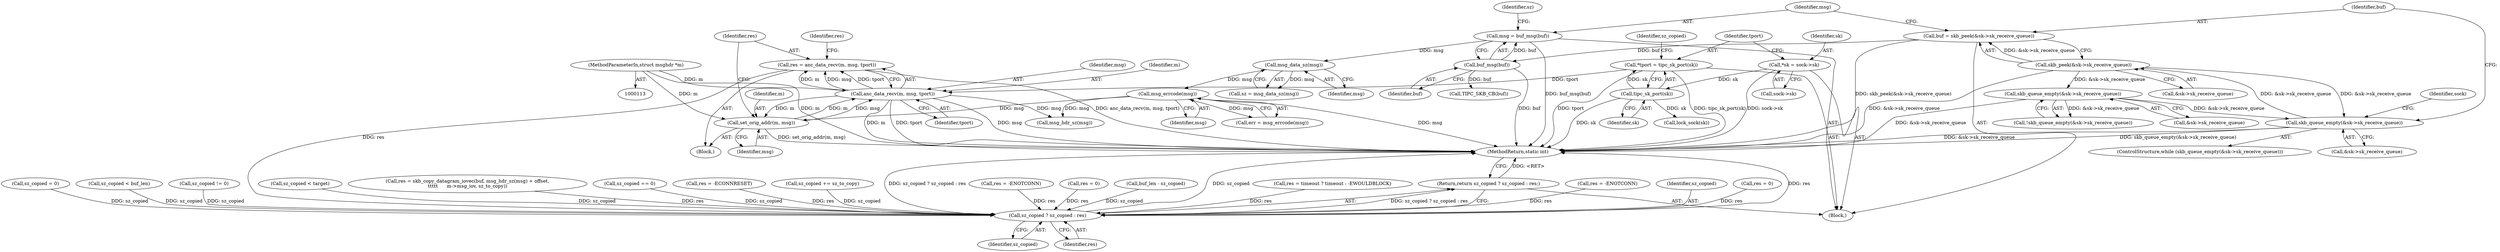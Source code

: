 digraph "0_linux_f3d3342602f8bcbf37d7c46641cb9bca7618eb1c_33@API" {
"1000267" [label="(Call,res = anc_data_recv(m, msg, tport))"];
"1000269" [label="(Call,anc_data_recv(m, msg, tport))"];
"1000264" [label="(Call,set_orig_addr(m, msg))"];
"1000116" [label="(MethodParameterIn,struct msghdr *m)"];
"1000247" [label="(Call,msg_errcode(msg))"];
"1000243" [label="(Call,msg_data_sz(msg))"];
"1000237" [label="(Call,msg = buf_msg(buf))"];
"1000239" [label="(Call,buf_msg(buf))"];
"1000230" [label="(Call,buf = skb_peek(&sk->sk_receive_queue))"];
"1000232" [label="(Call,skb_peek(&sk->sk_receive_queue))"];
"1000186" [label="(Call,skb_queue_empty(&sk->sk_receive_queue))"];
"1000403" [label="(Call,skb_queue_empty(&sk->sk_receive_queue))"];
"1000127" [label="(Call,*tport = tipc_sk_port(sk))"];
"1000129" [label="(Call,tipc_sk_port(sk))"];
"1000121" [label="(Call,*sk = sock->sk)"];
"1000423" [label="(Call,sz_copied ? sz_copied : res)"];
"1000422" [label="(Return,return sz_copied ? sz_copied : res;)"];
"1000270" [label="(Identifier,m)"];
"1000241" [label="(Call,sz = msg_data_sz(msg))"];
"1000271" [label="(Identifier,msg)"];
"1000232" [label="(Call,skb_peek(&sk->sk_receive_queue))"];
"1000266" [label="(Identifier,msg)"];
"1000186" [label="(Call,skb_queue_empty(&sk->sk_receive_queue))"];
"1000263" [label="(Block,)"];
"1000268" [label="(Identifier,res)"];
"1000239" [label="(Call,buf_msg(buf))"];
"1000274" [label="(Identifier,res)"];
"1000123" [label="(Call,sock->sk)"];
"1000260" [label="(Call,sz_copied == 0)"];
"1000312" [label="(Call,msg_hdr_sz(msg))"];
"1000422" [label="(Return,return sz_copied ? sz_copied : res;)"];
"1000425" [label="(Identifier,sz_copied)"];
"1000367" [label="(Call,res = -ECONNRESET)"];
"1000408" [label="(Call,sz_copied < target)"];
"1000245" [label="(Call,err = msg_errcode(msg))"];
"1000116" [label="(MethodParameterIn,struct msghdr *m)"];
"1000272" [label="(Identifier,tport)"];
"1000243" [label="(Call,msg_data_sz(msg))"];
"1000240" [label="(Identifier,buf)"];
"1000230" [label="(Call,buf = skb_peek(&sk->sk_receive_queue))"];
"1000322" [label="(Call,sz_copied += sz_to_copy)"];
"1000423" [label="(Call,sz_copied ? sz_copied : res)"];
"1000199" [label="(Call,res = -ENOTCONN)"];
"1000248" [label="(Identifier,msg)"];
"1000127" [label="(Call,*tport = tipc_sk_port(sk))"];
"1000144" [label="(Call,res = 0)"];
"1000296" [label="(Call,buf_len - sz_copied)"];
"1000307" [label="(Call,res = skb_copy_datagram_iovec(buf, msg_hdr_sz(msg) + offset,\n\t\t\t\t\t      m->msg_iov, sz_to_copy))"];
"1000209" [label="(Call,res = timeout ? timeout : -EWOULDBLOCK)"];
"1000187" [label="(Call,&sk->sk_receive_queue)"];
"1000247" [label="(Call,msg_errcode(msg))"];
"1000195" [label="(Identifier,sock)"];
"1000164" [label="(Call,res = -ENOTCONN)"];
"1000231" [label="(Identifier,buf)"];
"1000403" [label="(Call,skb_queue_empty(&sk->sk_receive_queue))"];
"1000424" [label="(Identifier,sz_copied)"];
"1000237" [label="(Call,msg = buf_msg(buf))"];
"1000426" [label="(Identifier,res)"];
"1000185" [label="(ControlStructure,while (skb_queue_empty(&sk->sk_receive_queue)))"];
"1000128" [label="(Identifier,tport)"];
"1000238" [label="(Identifier,msg)"];
"1000244" [label="(Identifier,msg)"];
"1000427" [label="(MethodReturn,static int)"];
"1000264" [label="(Call,set_orig_addr(m, msg))"];
"1000404" [label="(Call,&sk->sk_receive_queue)"];
"1000140" [label="(Identifier,sz_copied)"];
"1000363" [label="(Call,res = 0)"];
"1000242" [label="(Identifier,sz)"];
"1000139" [label="(Call,sz_copied = 0)"];
"1000121" [label="(Call,*sk = sock->sk)"];
"1000119" [label="(Block,)"];
"1000129" [label="(Call,tipc_sk_port(sk))"];
"1000397" [label="(Call,sz_copied < buf_len)"];
"1000351" [label="(Call,sz_copied != 0)"];
"1000122" [label="(Identifier,sk)"];
"1000402" [label="(Call,!skb_queue_empty(&sk->sk_receive_queue))"];
"1000267" [label="(Call,res = anc_data_recv(m, msg, tport))"];
"1000269" [label="(Call,anc_data_recv(m, msg, tport))"];
"1000265" [label="(Identifier,m)"];
"1000154" [label="(Call,lock_sock(sk))"];
"1000130" [label="(Identifier,sk)"];
"1000233" [label="(Call,&sk->sk_receive_queue)"];
"1000288" [label="(Call,TIPC_SKB_CB(buf))"];
"1000267" -> "1000263"  [label="AST: "];
"1000267" -> "1000269"  [label="CFG: "];
"1000268" -> "1000267"  [label="AST: "];
"1000269" -> "1000267"  [label="AST: "];
"1000274" -> "1000267"  [label="CFG: "];
"1000267" -> "1000427"  [label="DDG: anc_data_recv(m, msg, tport)"];
"1000269" -> "1000267"  [label="DDG: m"];
"1000269" -> "1000267"  [label="DDG: msg"];
"1000269" -> "1000267"  [label="DDG: tport"];
"1000267" -> "1000423"  [label="DDG: res"];
"1000269" -> "1000272"  [label="CFG: "];
"1000270" -> "1000269"  [label="AST: "];
"1000271" -> "1000269"  [label="AST: "];
"1000272" -> "1000269"  [label="AST: "];
"1000269" -> "1000427"  [label="DDG: m"];
"1000269" -> "1000427"  [label="DDG: tport"];
"1000269" -> "1000427"  [label="DDG: msg"];
"1000269" -> "1000264"  [label="DDG: m"];
"1000264" -> "1000269"  [label="DDG: m"];
"1000264" -> "1000269"  [label="DDG: msg"];
"1000116" -> "1000269"  [label="DDG: m"];
"1000127" -> "1000269"  [label="DDG: tport"];
"1000269" -> "1000312"  [label="DDG: msg"];
"1000264" -> "1000263"  [label="AST: "];
"1000264" -> "1000266"  [label="CFG: "];
"1000265" -> "1000264"  [label="AST: "];
"1000266" -> "1000264"  [label="AST: "];
"1000268" -> "1000264"  [label="CFG: "];
"1000264" -> "1000427"  [label="DDG: set_orig_addr(m, msg)"];
"1000116" -> "1000264"  [label="DDG: m"];
"1000247" -> "1000264"  [label="DDG: msg"];
"1000116" -> "1000113"  [label="AST: "];
"1000116" -> "1000427"  [label="DDG: m"];
"1000247" -> "1000245"  [label="AST: "];
"1000247" -> "1000248"  [label="CFG: "];
"1000248" -> "1000247"  [label="AST: "];
"1000245" -> "1000247"  [label="CFG: "];
"1000247" -> "1000427"  [label="DDG: msg"];
"1000247" -> "1000245"  [label="DDG: msg"];
"1000243" -> "1000247"  [label="DDG: msg"];
"1000247" -> "1000312"  [label="DDG: msg"];
"1000243" -> "1000241"  [label="AST: "];
"1000243" -> "1000244"  [label="CFG: "];
"1000244" -> "1000243"  [label="AST: "];
"1000241" -> "1000243"  [label="CFG: "];
"1000243" -> "1000241"  [label="DDG: msg"];
"1000237" -> "1000243"  [label="DDG: msg"];
"1000237" -> "1000119"  [label="AST: "];
"1000237" -> "1000239"  [label="CFG: "];
"1000238" -> "1000237"  [label="AST: "];
"1000239" -> "1000237"  [label="AST: "];
"1000242" -> "1000237"  [label="CFG: "];
"1000237" -> "1000427"  [label="DDG: buf_msg(buf)"];
"1000239" -> "1000237"  [label="DDG: buf"];
"1000239" -> "1000240"  [label="CFG: "];
"1000240" -> "1000239"  [label="AST: "];
"1000239" -> "1000427"  [label="DDG: buf"];
"1000230" -> "1000239"  [label="DDG: buf"];
"1000239" -> "1000288"  [label="DDG: buf"];
"1000230" -> "1000119"  [label="AST: "];
"1000230" -> "1000232"  [label="CFG: "];
"1000231" -> "1000230"  [label="AST: "];
"1000232" -> "1000230"  [label="AST: "];
"1000238" -> "1000230"  [label="CFG: "];
"1000230" -> "1000427"  [label="DDG: skb_peek(&sk->sk_receive_queue)"];
"1000232" -> "1000230"  [label="DDG: &sk->sk_receive_queue"];
"1000232" -> "1000233"  [label="CFG: "];
"1000233" -> "1000232"  [label="AST: "];
"1000232" -> "1000427"  [label="DDG: &sk->sk_receive_queue"];
"1000232" -> "1000186"  [label="DDG: &sk->sk_receive_queue"];
"1000186" -> "1000232"  [label="DDG: &sk->sk_receive_queue"];
"1000232" -> "1000403"  [label="DDG: &sk->sk_receive_queue"];
"1000186" -> "1000185"  [label="AST: "];
"1000186" -> "1000187"  [label="CFG: "];
"1000187" -> "1000186"  [label="AST: "];
"1000195" -> "1000186"  [label="CFG: "];
"1000231" -> "1000186"  [label="CFG: "];
"1000186" -> "1000427"  [label="DDG: skb_queue_empty(&sk->sk_receive_queue)"];
"1000186" -> "1000427"  [label="DDG: &sk->sk_receive_queue"];
"1000403" -> "1000186"  [label="DDG: &sk->sk_receive_queue"];
"1000403" -> "1000402"  [label="AST: "];
"1000403" -> "1000404"  [label="CFG: "];
"1000404" -> "1000403"  [label="AST: "];
"1000402" -> "1000403"  [label="CFG: "];
"1000403" -> "1000427"  [label="DDG: &sk->sk_receive_queue"];
"1000403" -> "1000402"  [label="DDG: &sk->sk_receive_queue"];
"1000127" -> "1000119"  [label="AST: "];
"1000127" -> "1000129"  [label="CFG: "];
"1000128" -> "1000127"  [label="AST: "];
"1000129" -> "1000127"  [label="AST: "];
"1000140" -> "1000127"  [label="CFG: "];
"1000127" -> "1000427"  [label="DDG: tipc_sk_port(sk)"];
"1000127" -> "1000427"  [label="DDG: tport"];
"1000129" -> "1000127"  [label="DDG: sk"];
"1000129" -> "1000130"  [label="CFG: "];
"1000130" -> "1000129"  [label="AST: "];
"1000129" -> "1000427"  [label="DDG: sk"];
"1000121" -> "1000129"  [label="DDG: sk"];
"1000129" -> "1000154"  [label="DDG: sk"];
"1000121" -> "1000119"  [label="AST: "];
"1000121" -> "1000123"  [label="CFG: "];
"1000122" -> "1000121"  [label="AST: "];
"1000123" -> "1000121"  [label="AST: "];
"1000128" -> "1000121"  [label="CFG: "];
"1000121" -> "1000427"  [label="DDG: sock->sk"];
"1000423" -> "1000422"  [label="AST: "];
"1000423" -> "1000425"  [label="CFG: "];
"1000423" -> "1000426"  [label="CFG: "];
"1000424" -> "1000423"  [label="AST: "];
"1000425" -> "1000423"  [label="AST: "];
"1000426" -> "1000423"  [label="AST: "];
"1000422" -> "1000423"  [label="CFG: "];
"1000423" -> "1000427"  [label="DDG: res"];
"1000423" -> "1000427"  [label="DDG: sz_copied ? sz_copied : res"];
"1000423" -> "1000427"  [label="DDG: sz_copied"];
"1000423" -> "1000422"  [label="DDG: sz_copied ? sz_copied : res"];
"1000296" -> "1000423"  [label="DDG: sz_copied"];
"1000397" -> "1000423"  [label="DDG: sz_copied"];
"1000408" -> "1000423"  [label="DDG: sz_copied"];
"1000139" -> "1000423"  [label="DDG: sz_copied"];
"1000260" -> "1000423"  [label="DDG: sz_copied"];
"1000322" -> "1000423"  [label="DDG: sz_copied"];
"1000351" -> "1000423"  [label="DDG: sz_copied"];
"1000209" -> "1000423"  [label="DDG: res"];
"1000367" -> "1000423"  [label="DDG: res"];
"1000144" -> "1000423"  [label="DDG: res"];
"1000307" -> "1000423"  [label="DDG: res"];
"1000164" -> "1000423"  [label="DDG: res"];
"1000199" -> "1000423"  [label="DDG: res"];
"1000363" -> "1000423"  [label="DDG: res"];
"1000422" -> "1000119"  [label="AST: "];
"1000427" -> "1000422"  [label="CFG: "];
"1000422" -> "1000427"  [label="DDG: <RET>"];
}
